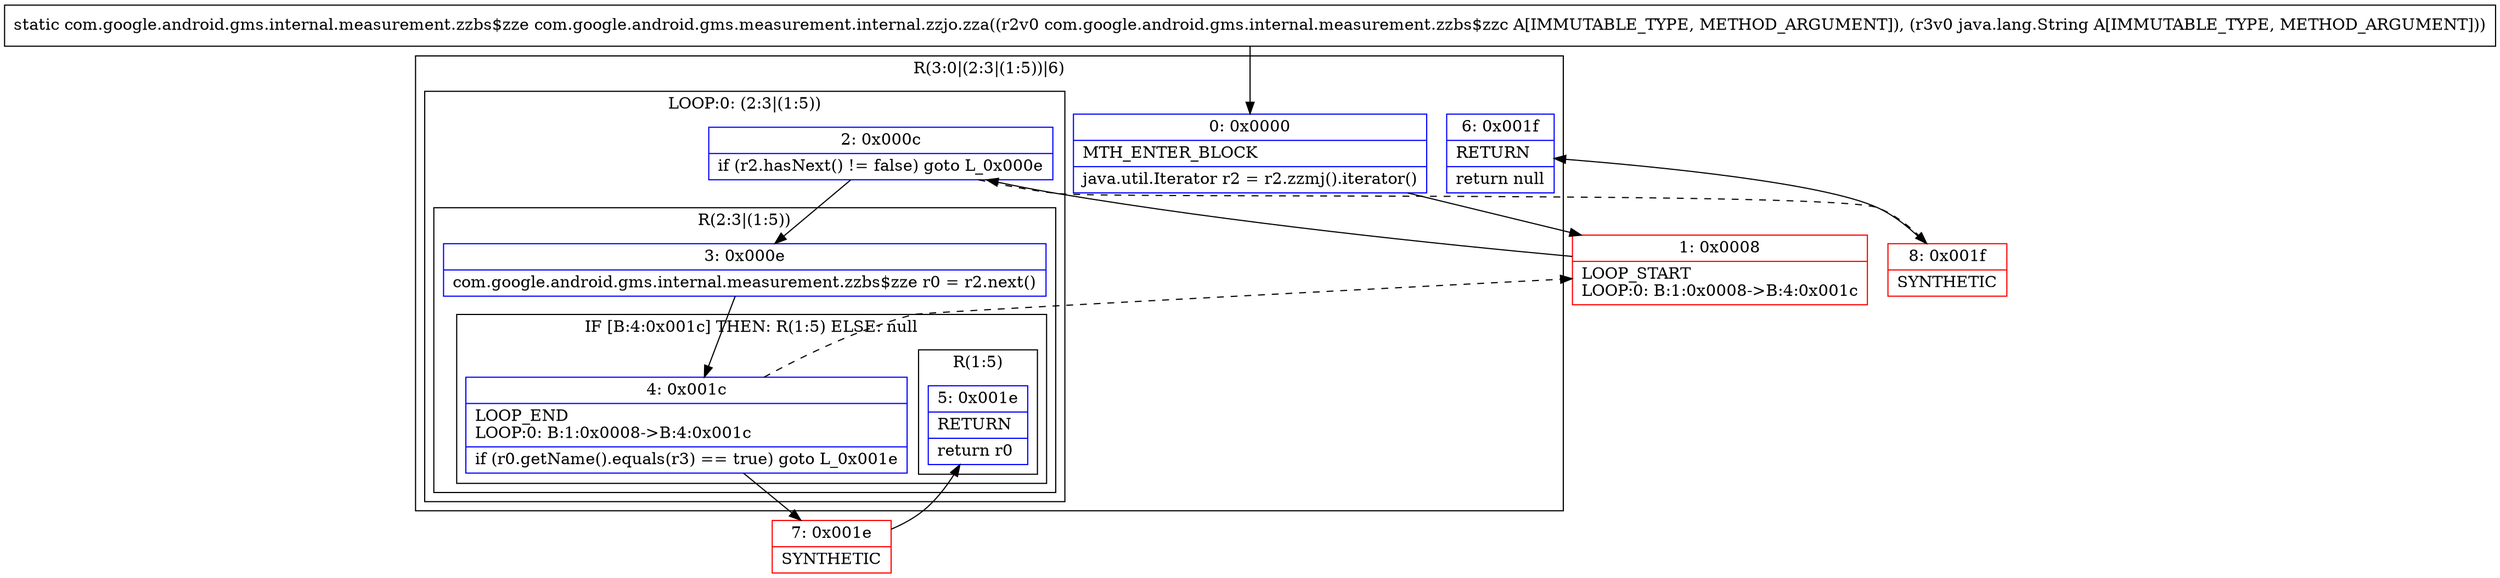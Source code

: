 digraph "CFG forcom.google.android.gms.measurement.internal.zzjo.zza(Lcom\/google\/android\/gms\/internal\/measurement\/zzbs$zzc;Ljava\/lang\/String;)Lcom\/google\/android\/gms\/internal\/measurement\/zzbs$zze;" {
subgraph cluster_Region_310563230 {
label = "R(3:0|(2:3|(1:5))|6)";
node [shape=record,color=blue];
Node_0 [shape=record,label="{0\:\ 0x0000|MTH_ENTER_BLOCK\l|java.util.Iterator r2 = r2.zzmj().iterator()\l}"];
subgraph cluster_LoopRegion_1888030371 {
label = "LOOP:0: (2:3|(1:5))";
node [shape=record,color=blue];
Node_2 [shape=record,label="{2\:\ 0x000c|if (r2.hasNext() != false) goto L_0x000e\l}"];
subgraph cluster_Region_670896069 {
label = "R(2:3|(1:5))";
node [shape=record,color=blue];
Node_3 [shape=record,label="{3\:\ 0x000e|com.google.android.gms.internal.measurement.zzbs$zze r0 = r2.next()\l}"];
subgraph cluster_IfRegion_101045490 {
label = "IF [B:4:0x001c] THEN: R(1:5) ELSE: null";
node [shape=record,color=blue];
Node_4 [shape=record,label="{4\:\ 0x001c|LOOP_END\lLOOP:0: B:1:0x0008\-\>B:4:0x001c\l|if (r0.getName().equals(r3) == true) goto L_0x001e\l}"];
subgraph cluster_Region_34601869 {
label = "R(1:5)";
node [shape=record,color=blue];
Node_5 [shape=record,label="{5\:\ 0x001e|RETURN\l|return r0\l}"];
}
}
}
}
Node_6 [shape=record,label="{6\:\ 0x001f|RETURN\l|return null\l}"];
}
Node_1 [shape=record,color=red,label="{1\:\ 0x0008|LOOP_START\lLOOP:0: B:1:0x0008\-\>B:4:0x001c\l}"];
Node_7 [shape=record,color=red,label="{7\:\ 0x001e|SYNTHETIC\l}"];
Node_8 [shape=record,color=red,label="{8\:\ 0x001f|SYNTHETIC\l}"];
MethodNode[shape=record,label="{static com.google.android.gms.internal.measurement.zzbs$zze com.google.android.gms.measurement.internal.zzjo.zza((r2v0 com.google.android.gms.internal.measurement.zzbs$zzc A[IMMUTABLE_TYPE, METHOD_ARGUMENT]), (r3v0 java.lang.String A[IMMUTABLE_TYPE, METHOD_ARGUMENT])) }"];
MethodNode -> Node_0;
Node_0 -> Node_1;
Node_2 -> Node_3;
Node_2 -> Node_8[style=dashed];
Node_3 -> Node_4;
Node_4 -> Node_1[style=dashed];
Node_4 -> Node_7;
Node_1 -> Node_2;
Node_7 -> Node_5;
Node_8 -> Node_6;
}

